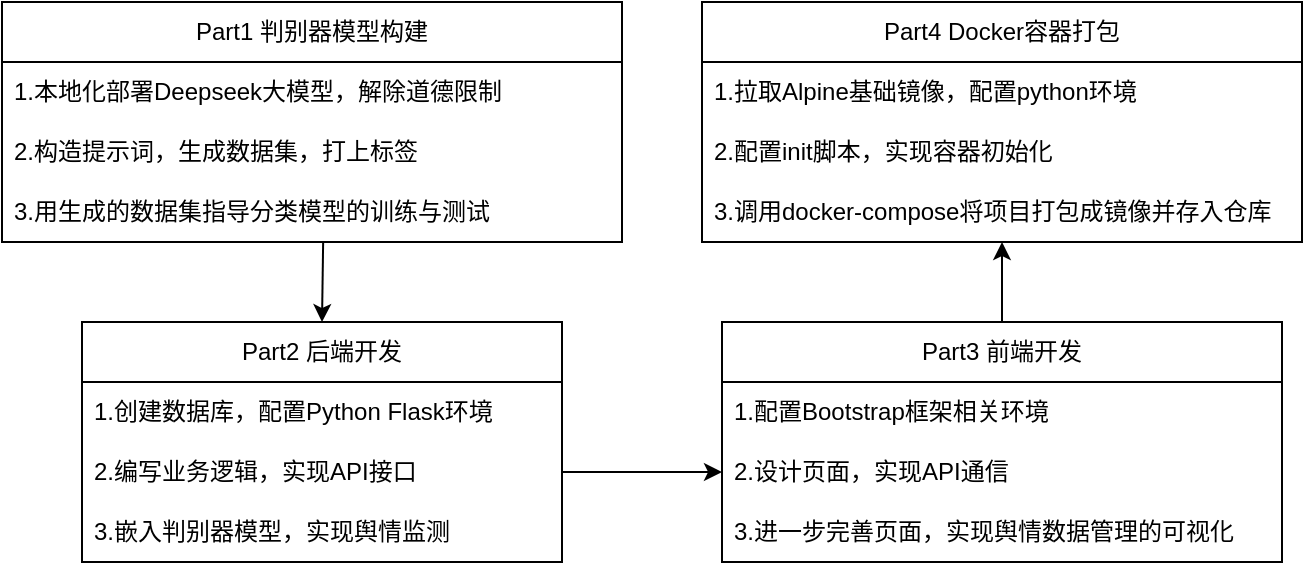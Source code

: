 <mxfile version="26.2.13">
  <diagram name="Page-1" id="kbyUYZj_W14xtbQeNkoP">
    <mxGraphModel dx="838" dy="508" grid="1" gridSize="10" guides="1" tooltips="1" connect="1" arrows="1" fold="1" page="1" pageScale="1" pageWidth="850" pageHeight="1100" math="0" shadow="0">
      <root>
        <mxCell id="0" />
        <mxCell id="1" parent="0" />
        <mxCell id="xV9VtFNJZrZZkLkUG6F--14" value="Part1 判别器模型构建" style="swimlane;fontStyle=0;childLayout=stackLayout;horizontal=1;startSize=30;horizontalStack=0;resizeParent=1;resizeParentMax=0;resizeLast=0;collapsible=1;marginBottom=0;whiteSpace=wrap;html=1;" vertex="1" parent="1">
          <mxGeometry x="200" y="120" width="310" height="120" as="geometry">
            <mxRectangle x="315" y="130" width="160" height="30" as="alternateBounds" />
          </mxGeometry>
        </mxCell>
        <mxCell id="xV9VtFNJZrZZkLkUG6F--15" value="1.本地化部署Deepseek大模型，解除道德限制" style="text;strokeColor=none;fillColor=none;align=left;verticalAlign=middle;spacingLeft=4;spacingRight=4;overflow=hidden;points=[[0,0.5],[1,0.5]];portConstraint=eastwest;rotatable=0;whiteSpace=wrap;html=1;" vertex="1" parent="xV9VtFNJZrZZkLkUG6F--14">
          <mxGeometry y="30" width="310" height="30" as="geometry" />
        </mxCell>
        <mxCell id="xV9VtFNJZrZZkLkUG6F--16" value="2.构造提示词，生成数据集，打上标签" style="text;strokeColor=none;fillColor=none;align=left;verticalAlign=middle;spacingLeft=4;spacingRight=4;overflow=hidden;points=[[0,0.5],[1,0.5]];portConstraint=eastwest;rotatable=0;whiteSpace=wrap;html=1;" vertex="1" parent="xV9VtFNJZrZZkLkUG6F--14">
          <mxGeometry y="60" width="310" height="30" as="geometry" />
        </mxCell>
        <mxCell id="xV9VtFNJZrZZkLkUG6F--17" value="3.用生成的数据集指导分类模型的训练与测试" style="text;strokeColor=none;fillColor=none;align=left;verticalAlign=middle;spacingLeft=4;spacingRight=4;overflow=hidden;points=[[0,0.5],[1,0.5]];portConstraint=eastwest;rotatable=0;whiteSpace=wrap;html=1;" vertex="1" parent="xV9VtFNJZrZZkLkUG6F--14">
          <mxGeometry y="90" width="310" height="30" as="geometry" />
        </mxCell>
        <mxCell id="xV9VtFNJZrZZkLkUG6F--18" value="Part2 后端开发" style="swimlane;fontStyle=0;childLayout=stackLayout;horizontal=1;startSize=30;horizontalStack=0;resizeParent=1;resizeParentMax=0;resizeLast=0;collapsible=1;marginBottom=0;whiteSpace=wrap;html=1;" vertex="1" parent="1">
          <mxGeometry x="240" y="280" width="240" height="120" as="geometry" />
        </mxCell>
        <mxCell id="xV9VtFNJZrZZkLkUG6F--19" value="1.创建数据库，配置Python Flask环境" style="text;strokeColor=none;fillColor=none;align=left;verticalAlign=middle;spacingLeft=4;spacingRight=4;overflow=hidden;points=[[0,0.5],[1,0.5]];portConstraint=eastwest;rotatable=0;whiteSpace=wrap;html=1;" vertex="1" parent="xV9VtFNJZrZZkLkUG6F--18">
          <mxGeometry y="30" width="240" height="30" as="geometry" />
        </mxCell>
        <mxCell id="xV9VtFNJZrZZkLkUG6F--20" value="2.编写业务逻辑，实现API接口" style="text;strokeColor=none;fillColor=none;align=left;verticalAlign=middle;spacingLeft=4;spacingRight=4;overflow=hidden;points=[[0,0.5],[1,0.5]];portConstraint=eastwest;rotatable=0;whiteSpace=wrap;html=1;" vertex="1" parent="xV9VtFNJZrZZkLkUG6F--18">
          <mxGeometry y="60" width="240" height="30" as="geometry" />
        </mxCell>
        <mxCell id="xV9VtFNJZrZZkLkUG6F--21" value="3.嵌入判别器模型，实现舆情监测" style="text;strokeColor=none;fillColor=none;align=left;verticalAlign=middle;spacingLeft=4;spacingRight=4;overflow=hidden;points=[[0,0.5],[1,0.5]];portConstraint=eastwest;rotatable=0;whiteSpace=wrap;html=1;" vertex="1" parent="xV9VtFNJZrZZkLkUG6F--18">
          <mxGeometry y="90" width="240" height="30" as="geometry" />
        </mxCell>
        <mxCell id="xV9VtFNJZrZZkLkUG6F--24" value="" style="endArrow=classic;html=1;rounded=0;exitX=0.518;exitY=0.992;exitDx=0;exitDy=0;exitPerimeter=0;entryX=0.5;entryY=0;entryDx=0;entryDy=0;" edge="1" parent="1" source="xV9VtFNJZrZZkLkUG6F--17" target="xV9VtFNJZrZZkLkUG6F--18">
          <mxGeometry width="50" height="50" relative="1" as="geometry">
            <mxPoint x="490" y="290" as="sourcePoint" />
            <mxPoint x="540" y="240" as="targetPoint" />
          </mxGeometry>
        </mxCell>
        <mxCell id="xV9VtFNJZrZZkLkUG6F--26" value="Part3 前端开发" style="swimlane;fontStyle=0;childLayout=stackLayout;horizontal=1;startSize=30;horizontalStack=0;resizeParent=1;resizeParentMax=0;resizeLast=0;collapsible=1;marginBottom=0;whiteSpace=wrap;html=1;" vertex="1" parent="1">
          <mxGeometry x="560" y="280" width="280" height="120" as="geometry" />
        </mxCell>
        <mxCell id="xV9VtFNJZrZZkLkUG6F--27" value="1.配置Bootstrap框架相关环境" style="text;strokeColor=none;fillColor=none;align=left;verticalAlign=middle;spacingLeft=4;spacingRight=4;overflow=hidden;points=[[0,0.5],[1,0.5]];portConstraint=eastwest;rotatable=0;whiteSpace=wrap;html=1;" vertex="1" parent="xV9VtFNJZrZZkLkUG6F--26">
          <mxGeometry y="30" width="280" height="30" as="geometry" />
        </mxCell>
        <mxCell id="xV9VtFNJZrZZkLkUG6F--28" value="2.设计页面，实现API通信" style="text;strokeColor=none;fillColor=none;align=left;verticalAlign=middle;spacingLeft=4;spacingRight=4;overflow=hidden;points=[[0,0.5],[1,0.5]];portConstraint=eastwest;rotatable=0;whiteSpace=wrap;html=1;" vertex="1" parent="xV9VtFNJZrZZkLkUG6F--26">
          <mxGeometry y="60" width="280" height="30" as="geometry" />
        </mxCell>
        <mxCell id="xV9VtFNJZrZZkLkUG6F--29" value="3.进一步完善页面，实现舆情数据管理的可视化" style="text;strokeColor=none;fillColor=none;align=left;verticalAlign=middle;spacingLeft=4;spacingRight=4;overflow=hidden;points=[[0,0.5],[1,0.5]];portConstraint=eastwest;rotatable=0;whiteSpace=wrap;html=1;" vertex="1" parent="xV9VtFNJZrZZkLkUG6F--26">
          <mxGeometry y="90" width="280" height="30" as="geometry" />
        </mxCell>
        <mxCell id="xV9VtFNJZrZZkLkUG6F--30" value="Part4 Docker容器打包" style="swimlane;fontStyle=0;childLayout=stackLayout;horizontal=1;startSize=30;horizontalStack=0;resizeParent=1;resizeParentMax=0;resizeLast=0;collapsible=1;marginBottom=0;whiteSpace=wrap;html=1;" vertex="1" parent="1">
          <mxGeometry x="550" y="120" width="300" height="120" as="geometry" />
        </mxCell>
        <mxCell id="xV9VtFNJZrZZkLkUG6F--31" value="1.拉取Alpine基础镜像，配置python环境" style="text;strokeColor=none;fillColor=none;align=left;verticalAlign=middle;spacingLeft=4;spacingRight=4;overflow=hidden;points=[[0,0.5],[1,0.5]];portConstraint=eastwest;rotatable=0;whiteSpace=wrap;html=1;" vertex="1" parent="xV9VtFNJZrZZkLkUG6F--30">
          <mxGeometry y="30" width="300" height="30" as="geometry" />
        </mxCell>
        <mxCell id="xV9VtFNJZrZZkLkUG6F--32" value="2.配置init脚本，实现容器初始化" style="text;strokeColor=none;fillColor=none;align=left;verticalAlign=middle;spacingLeft=4;spacingRight=4;overflow=hidden;points=[[0,0.5],[1,0.5]];portConstraint=eastwest;rotatable=0;whiteSpace=wrap;html=1;" vertex="1" parent="xV9VtFNJZrZZkLkUG6F--30">
          <mxGeometry y="60" width="300" height="30" as="geometry" />
        </mxCell>
        <mxCell id="xV9VtFNJZrZZkLkUG6F--33" value="3.调用docker-compose将项目打包成镜像并存入仓库" style="text;strokeColor=none;fillColor=none;align=left;verticalAlign=middle;spacingLeft=4;spacingRight=4;overflow=hidden;points=[[0,0.5],[1,0.5]];portConstraint=eastwest;rotatable=0;whiteSpace=wrap;html=1;" vertex="1" parent="xV9VtFNJZrZZkLkUG6F--30">
          <mxGeometry y="90" width="300" height="30" as="geometry" />
        </mxCell>
        <mxCell id="xV9VtFNJZrZZkLkUG6F--35" value="" style="endArrow=classic;html=1;rounded=0;exitX=1;exitY=0.5;exitDx=0;exitDy=0;entryX=0;entryY=0.5;entryDx=0;entryDy=0;" edge="1" parent="1" source="xV9VtFNJZrZZkLkUG6F--20" target="xV9VtFNJZrZZkLkUG6F--28">
          <mxGeometry width="50" height="50" relative="1" as="geometry">
            <mxPoint x="510" y="260" as="sourcePoint" />
            <mxPoint x="560" y="210" as="targetPoint" />
          </mxGeometry>
        </mxCell>
        <mxCell id="xV9VtFNJZrZZkLkUG6F--36" value="" style="endArrow=classic;html=1;rounded=0;exitX=0.5;exitY=0;exitDx=0;exitDy=0;" edge="1" parent="1" source="xV9VtFNJZrZZkLkUG6F--26" target="xV9VtFNJZrZZkLkUG6F--33">
          <mxGeometry width="50" height="50" relative="1" as="geometry">
            <mxPoint x="670" y="280" as="sourcePoint" />
            <mxPoint x="660" y="240" as="targetPoint" />
          </mxGeometry>
        </mxCell>
      </root>
    </mxGraphModel>
  </diagram>
</mxfile>
